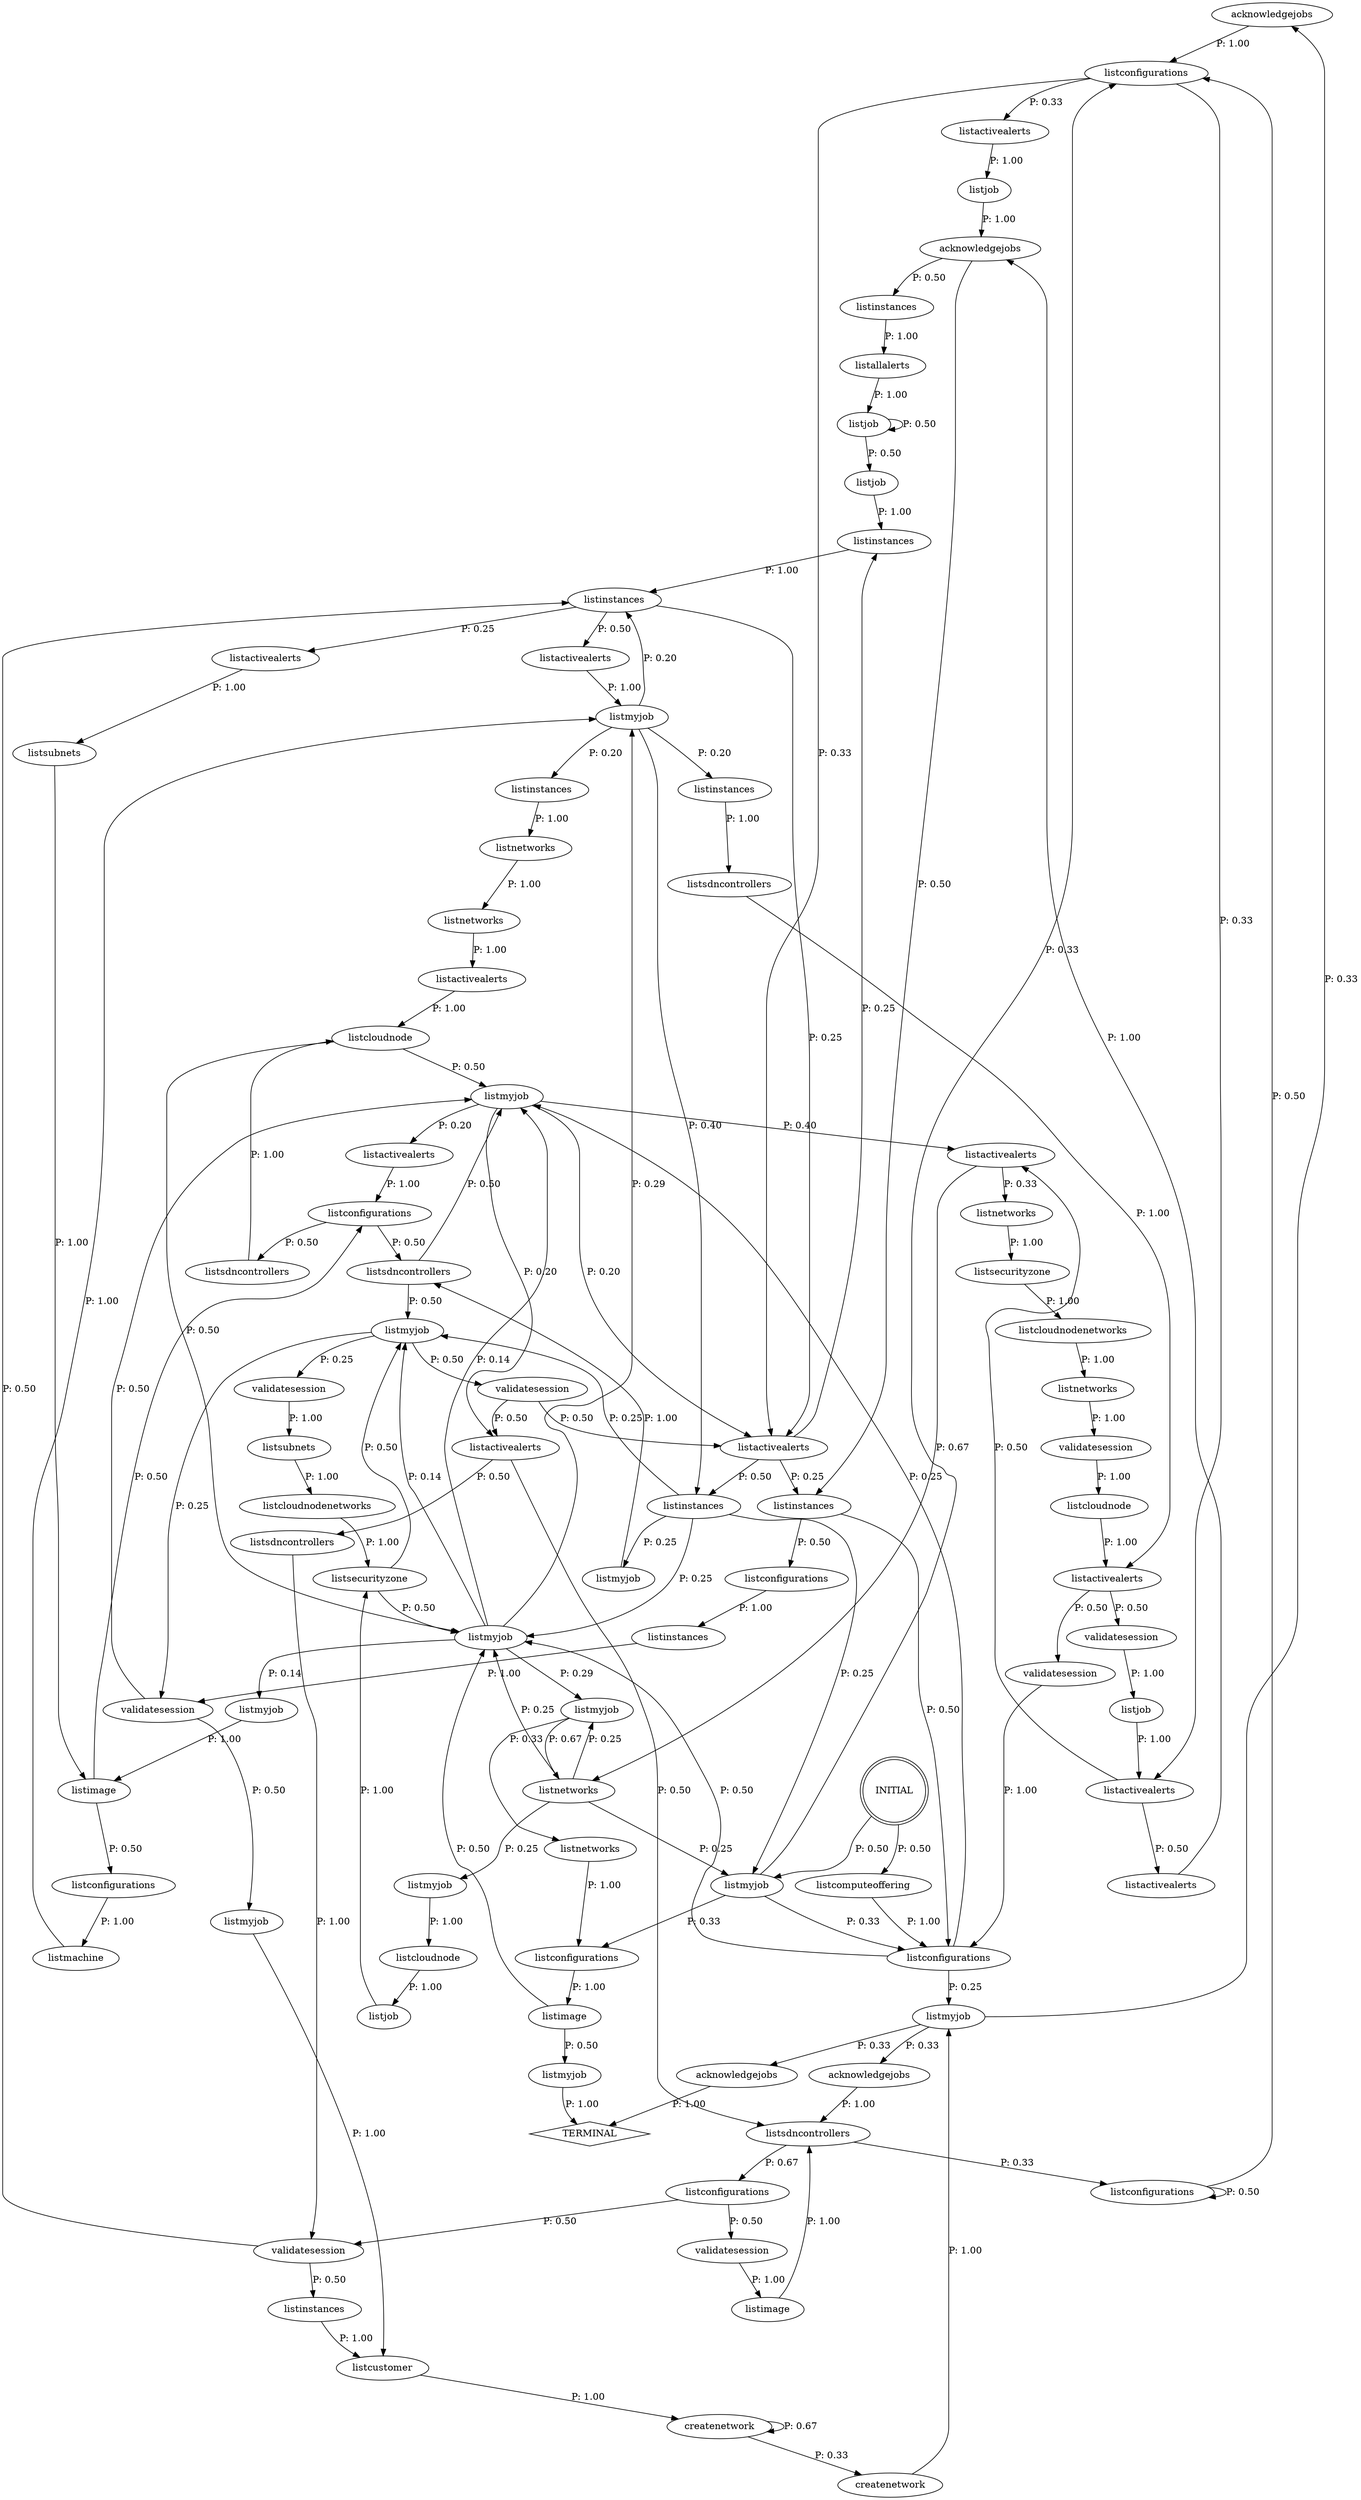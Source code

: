 digraph G {
  0 [label="acknowledgejobs"];
  1 [label="acknowledgejobs"];
  2 [label="acknowledgejobs"];
  3 [label="acknowledgejobs"];
  4 [label="createnetwork"];
  5 [label="createnetwork"];
  6 [label="listactivealerts"];
  7 [label="listactivealerts"];
  8 [label="listactivealerts"];
  9 [label="listactivealerts"];
  10 [label="listactivealerts"];
  11 [label="listactivealerts"];
  12 [label="listactivealerts"];
  13 [label="listactivealerts"];
  14 [label="listactivealerts"];
  15 [label="listactivealerts"];
  16 [label="listactivealerts"];
  17 [label="listallalerts"];
  18 [label="listcloudnode"];
  19 [label="listcloudnode"];
  20 [label="listcloudnode"];
  21 [label="listcloudnodenetworks"];
  22 [label="listcloudnodenetworks"];
  23 [label="listcomputeoffering"];
  24 [label="listconfigurations"];
  25 [label="listconfigurations"];
  26 [label="listconfigurations"];
  27 [label="listconfigurations"];
  28 [label="listconfigurations"];
  29 [label="listconfigurations"];
  30 [label="listconfigurations"];
  31 [label="listconfigurations"];
  32 [label="listcustomer"];
  33 [label="listimage"];
  34 [label="listimage"];
  35 [label="listimage"];
  36 [label="listinstances"];
  37 [label="listinstances"];
  38 [label="listinstances"];
  39 [label="listinstances"];
  40 [label="listinstances"];
  41 [label="listinstances"];
  42 [label="listinstances"];
  43 [label="listinstances"];
  44 [label="listinstances"];
  45 [label="listjob"];
  46 [label="listjob"];
  47 [label="listjob"];
  48 [label="listjob"];
  49 [label="listjob"];
  50 [label="listmachine"];
  51 [label="listmyjob"];
  52 [label="listmyjob"];
  53 [label="listmyjob"];
  54 [label="listmyjob"];
  55 [label="listmyjob"];
  56 [label="listmyjob"];
  57 [label="listmyjob"];
  58 [label="listmyjob"];
  59 [label="listmyjob"];
  60 [label="listmyjob"];
  61 [label="listmyjob"];
  62 [label="listmyjob"];
  63 [label="listnetworks"];
  64 [label="listnetworks"];
  65 [label="listnetworks"];
  66 [label="listnetworks"];
  67 [label="listnetworks"];
  68 [label="listnetworks"];
  69 [label="listsdncontrollers"];
  70 [label="listsdncontrollers"];
  71 [label="listsdncontrollers"];
  72 [label="listsdncontrollers"];
  73 [label="listsdncontrollers"];
  74 [label="listsecurityzone"];
  75 [label="listsecurityzone"];
  76 [label="listsubnets"];
  77 [label="listsubnets"];
  78 [label="validatesession"];
  79 [label="validatesession"];
  80 [label="validatesession"];
  81 [label="validatesession"];
  82 [label="validatesession"];
  83 [label="validatesession"];
  84 [label="validatesession"];
  85 [label="validatesession"];
  86 [label="TERMINAL",shape=diamond];
  87 [label="INITIAL",shape=doublecircle];
0->30 [label="P: 1.00"];
1->72 [label="P: 1.00"];
2->86 [label="P: 1.00"];
3->36 [label="P: 0.50"];
3->42 [label="P: 0.50"];
4->57 [label="P: 1.00"];
5->4 [label="P: 0.33"];
5->5 [label="P: 0.67"];
6->3 [label="P: 1.00"];
7->20 [label="P: 1.00"];
8->28 [label="P: 1.00"];
9->45 [label="P: 1.00"];
10->61 [label="P: 1.00"];
11->77 [label="P: 1.00"];
12->13 [label="P: 0.50"];
12->6 [label="P: 0.50"];
13->66 [label="P: 0.33"];
13->68 [label="P: 0.67"];
14->72 [label="P: 0.50"];
14->71 [label="P: 0.50"];
15->81 [label="P: 0.50"];
15->79 [label="P: 0.50"];
16->38 [label="P: 0.25"];
16->42 [label="P: 0.25"];
16->44 [label="P: 0.50"];
17->49 [label="P: 1.00"];
18->15 [label="P: 1.00"];
19->48 [label="P: 1.00"];
20->62 [label="P: 0.50"];
20->60 [label="P: 0.50"];
21->67 [label="P: 1.00"];
22->75 [label="P: 1.00"];
23->31 [label="P: 1.00"];
24->35 [label="P: 1.00"];
25->41 [label="P: 1.00"];
26->50 [label="P: 1.00"];
27->30 [label="P: 0.50"];
27->27 [label="P: 0.50"];
28->73 [label="P: 0.50"];
28->70 [label="P: 0.50"];
29->84 [label="P: 0.50"];
29->80 [label="P: 0.50"];
30->12 [label="P: 0.33"];
30->16 [label="P: 0.33"];
30->9 [label="P: 0.33"];
31->57 [label="P: 0.25"];
31->60 [label="P: 0.25"];
31->62 [label="P: 0.50"];
32->5 [label="P: 1.00"];
33->72 [label="P: 1.00"];
34->28 [label="P: 0.50"];
34->26 [label="P: 0.50"];
35->62 [label="P: 0.50"];
35->55 [label="P: 0.50"];
36->17 [label="P: 1.00"];
37->32 [label="P: 1.00"];
38->43 [label="P: 1.00"];
39->65 [label="P: 1.00"];
40->69 [label="P: 1.00"];
41->85 [label="P: 1.00"];
42->25 [label="P: 0.50"];
42->31 [label="P: 0.50"];
43->16 [label="P: 0.25"];
43->11 [label="P: 0.25"];
43->10 [label="P: 0.50"];
44->54 [label="P: 0.25"];
44->62 [label="P: 0.25"];
44->58 [label="P: 0.25"];
44->59 [label="P: 0.25"];
45->3 [label="P: 1.00"];
46->12 [label="P: 1.00"];
47->38 [label="P: 1.00"];
48->75 [label="P: 1.00"];
49->49 [label="P: 0.50"];
49->47 [label="P: 0.50"];
50->61 [label="P: 1.00"];
51->19 [label="P: 1.00"];
52->32 [label="P: 1.00"];
53->34 [label="P: 1.00"];
54->73 [label="P: 1.00"];
55->86 [label="P: 1.00"];
56->64 [label="P: 0.33"];
56->68 [label="P: 0.67"];
57->0 [label="P: 0.33"];
57->2 [label="P: 0.33"];
57->1 [label="P: 0.33"];
58->30 [label="P: 0.33"];
58->31 [label="P: 0.33"];
58->24 [label="P: 0.33"];
59->82 [label="P: 0.25"];
59->85 [label="P: 0.25"];
59->83 [label="P: 0.50"];
60->16 [label="P: 0.20"];
60->8 [label="P: 0.20"];
60->14 [label="P: 0.20"];
60->13 [label="P: 0.40"];
61->39 [label="P: 0.20"];
61->43 [label="P: 0.20"];
61->40 [label="P: 0.20"];
61->44 [label="P: 0.40"];
62->59 [label="P: 0.14"];
62->53 [label="P: 0.14"];
62->60 [label="P: 0.14"];
62->56 [label="P: 0.29"];
62->61 [label="P: 0.29"];
63->7 [label="P: 1.00"];
64->24 [label="P: 1.00"];
65->63 [label="P: 1.00"];
66->74 [label="P: 1.00"];
67->78 [label="P: 1.00"];
68->62 [label="P: 0.25"];
68->51 [label="P: 0.25"];
68->56 [label="P: 0.25"];
68->58 [label="P: 0.25"];
69->15 [label="P: 1.00"];
70->20 [label="P: 1.00"];
71->84 [label="P: 1.00"];
72->27 [label="P: 0.33"];
72->29 [label="P: 0.67"];
73->59 [label="P: 0.50"];
73->60 [label="P: 0.50"];
74->21 [label="P: 1.00"];
75->62 [label="P: 0.50"];
75->59 [label="P: 0.50"];
76->22 [label="P: 1.00"];
77->34 [label="P: 1.00"];
78->18 [label="P: 1.00"];
79->31 [label="P: 1.00"];
80->33 [label="P: 1.00"];
81->46 [label="P: 1.00"];
82->76 [label="P: 1.00"];
83->16 [label="P: 0.50"];
83->14 [label="P: 0.50"];
84->37 [label="P: 0.50"];
84->43 [label="P: 0.50"];
85->52 [label="P: 0.50"];
85->60 [label="P: 0.50"];
87->23 [label="P: 0.50"];
87->58 [label="P: 0.50"];
}

